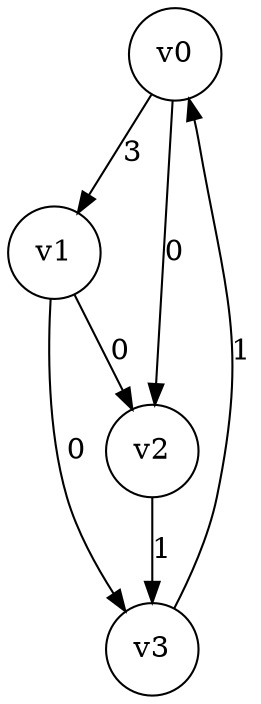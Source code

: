 digraph
{
	node [shape=circle, label="v0"] 0;
	node [shape=circle, label="v1"] 1;
	node [shape=circle, label="v2"] 2;
	node [shape=circle, label="v3"] 3;
	0 -> 1 [label="3"]
	0 -> 2 [label="0"]
	1 -> 2 [label="0"]
	1 -> 3 [label="0"]
	2 -> 3 [label="1"]
	3 -> 0 [label="1"]
}
